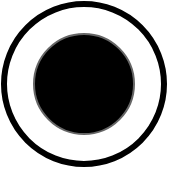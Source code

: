 <mxfile version="20.2.2" type="device"><diagram id="J2OuSg8uE9UjYtb7iVZ3" name="Seite-1"><mxGraphModel dx="1018" dy="630" grid="1" gridSize="10" guides="1" tooltips="1" connect="1" arrows="1" fold="1" page="1" pageScale="1" pageWidth="827" pageHeight="1169" math="0" shadow="0"><root><mxCell id="0"/><mxCell id="1" parent="0"/><mxCell id="hAJaRdIYze2g09QByDpZ-1" value="" style="ellipse;whiteSpace=wrap;html=1;aspect=fixed;strokeWidth=3;" parent="1" vertex="1"><mxGeometry x="40" y="80" width="80" height="80" as="geometry"/></mxCell><mxCell id="hAJaRdIYze2g09QByDpZ-2" value="" style="ellipse;whiteSpace=wrap;html=1;aspect=fixed;fillColor=#000000;fontColor=#333333;strokeColor=#666666;" parent="1" vertex="1"><mxGeometry x="55" y="95" width="50" height="50" as="geometry"/></mxCell></root></mxGraphModel></diagram></mxfile>